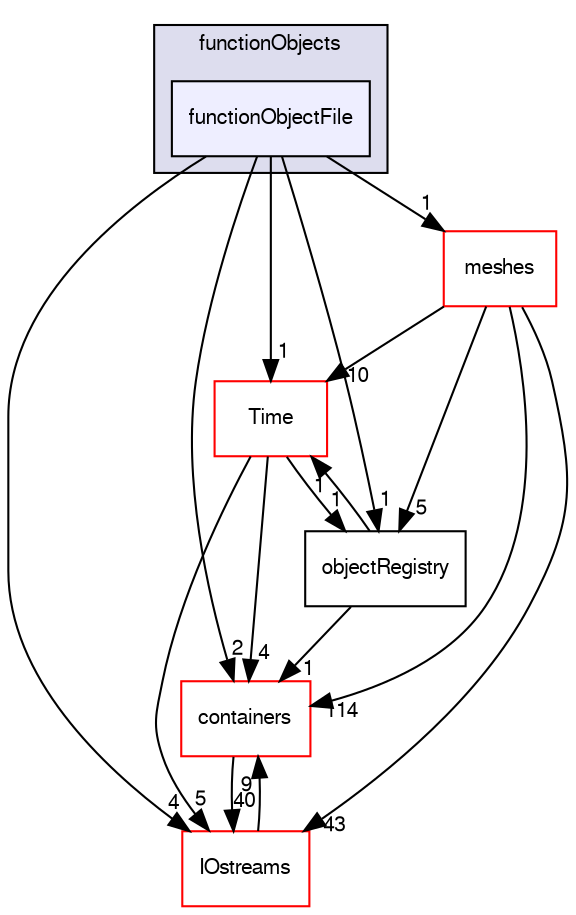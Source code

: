 digraph "src/OpenFOAM/db/functionObjects/functionObjectFile" {
  bgcolor=transparent;
  compound=true
  node [ fontsize="10", fontname="FreeSans"];
  edge [ labelfontsize="10", labelfontname="FreeSans"];
  subgraph clusterdir_b1391b8691e21d3cff54e51a698f3c2b {
    graph [ bgcolor="#ddddee", pencolor="black", label="functionObjects" fontname="FreeSans", fontsize="10", URL="dir_b1391b8691e21d3cff54e51a698f3c2b.html"]
  dir_72972c9244d32427fcb74731092dc058 [shape=box, label="functionObjectFile", style="filled", fillcolor="#eeeeff", pencolor="black", URL="dir_72972c9244d32427fcb74731092dc058.html"];
  }
  dir_ec5b63092fb55ef516ddf05b3841c89d [shape=box label="Time" color="red" URL="dir_ec5b63092fb55ef516ddf05b3841c89d.html"];
  dir_19d0872053bde092be81d7fe3f56cbf7 [shape=box label="containers" color="red" URL="dir_19d0872053bde092be81d7fe3f56cbf7.html"];
  dir_aa2423979fb45fc41c393a5db370ab21 [shape=box label="meshes" color="red" URL="dir_aa2423979fb45fc41c393a5db370ab21.html"];
  dir_466e4f5b4cc1582939ab4ceba36098d8 [shape=box label="IOstreams" color="red" URL="dir_466e4f5b4cc1582939ab4ceba36098d8.html"];
  dir_f80fc3e4842cbab48cb780bc6e6d033e [shape=box label="objectRegistry" URL="dir_f80fc3e4842cbab48cb780bc6e6d033e.html"];
  dir_ec5b63092fb55ef516ddf05b3841c89d->dir_19d0872053bde092be81d7fe3f56cbf7 [headlabel="4", labeldistance=1.5 headhref="dir_001845_001737.html"];
  dir_ec5b63092fb55ef516ddf05b3841c89d->dir_466e4f5b4cc1582939ab4ceba36098d8 [headlabel="5", labeldistance=1.5 headhref="dir_001845_001825.html"];
  dir_ec5b63092fb55ef516ddf05b3841c89d->dir_f80fc3e4842cbab48cb780bc6e6d033e [headlabel="1", labeldistance=1.5 headhref="dir_001845_001838.html"];
  dir_19d0872053bde092be81d7fe3f56cbf7->dir_466e4f5b4cc1582939ab4ceba36098d8 [headlabel="40", labeldistance=1.5 headhref="dir_001737_001825.html"];
  dir_aa2423979fb45fc41c393a5db370ab21->dir_ec5b63092fb55ef516ddf05b3841c89d [headlabel="10", labeldistance=1.5 headhref="dir_002059_001845.html"];
  dir_aa2423979fb45fc41c393a5db370ab21->dir_19d0872053bde092be81d7fe3f56cbf7 [headlabel="114", labeldistance=1.5 headhref="dir_002059_001737.html"];
  dir_aa2423979fb45fc41c393a5db370ab21->dir_466e4f5b4cc1582939ab4ceba36098d8 [headlabel="43", labeldistance=1.5 headhref="dir_002059_001825.html"];
  dir_aa2423979fb45fc41c393a5db370ab21->dir_f80fc3e4842cbab48cb780bc6e6d033e [headlabel="5", labeldistance=1.5 headhref="dir_002059_001838.html"];
  dir_466e4f5b4cc1582939ab4ceba36098d8->dir_19d0872053bde092be81d7fe3f56cbf7 [headlabel="9", labeldistance=1.5 headhref="dir_001825_001737.html"];
  dir_f80fc3e4842cbab48cb780bc6e6d033e->dir_ec5b63092fb55ef516ddf05b3841c89d [headlabel="1", labeldistance=1.5 headhref="dir_001838_001845.html"];
  dir_f80fc3e4842cbab48cb780bc6e6d033e->dir_19d0872053bde092be81d7fe3f56cbf7 [headlabel="1", labeldistance=1.5 headhref="dir_001838_001737.html"];
  dir_72972c9244d32427fcb74731092dc058->dir_ec5b63092fb55ef516ddf05b3841c89d [headlabel="1", labeldistance=1.5 headhref="dir_001810_001845.html"];
  dir_72972c9244d32427fcb74731092dc058->dir_19d0872053bde092be81d7fe3f56cbf7 [headlabel="2", labeldistance=1.5 headhref="dir_001810_001737.html"];
  dir_72972c9244d32427fcb74731092dc058->dir_aa2423979fb45fc41c393a5db370ab21 [headlabel="1", labeldistance=1.5 headhref="dir_001810_002059.html"];
  dir_72972c9244d32427fcb74731092dc058->dir_466e4f5b4cc1582939ab4ceba36098d8 [headlabel="4", labeldistance=1.5 headhref="dir_001810_001825.html"];
  dir_72972c9244d32427fcb74731092dc058->dir_f80fc3e4842cbab48cb780bc6e6d033e [headlabel="1", labeldistance=1.5 headhref="dir_001810_001838.html"];
}
